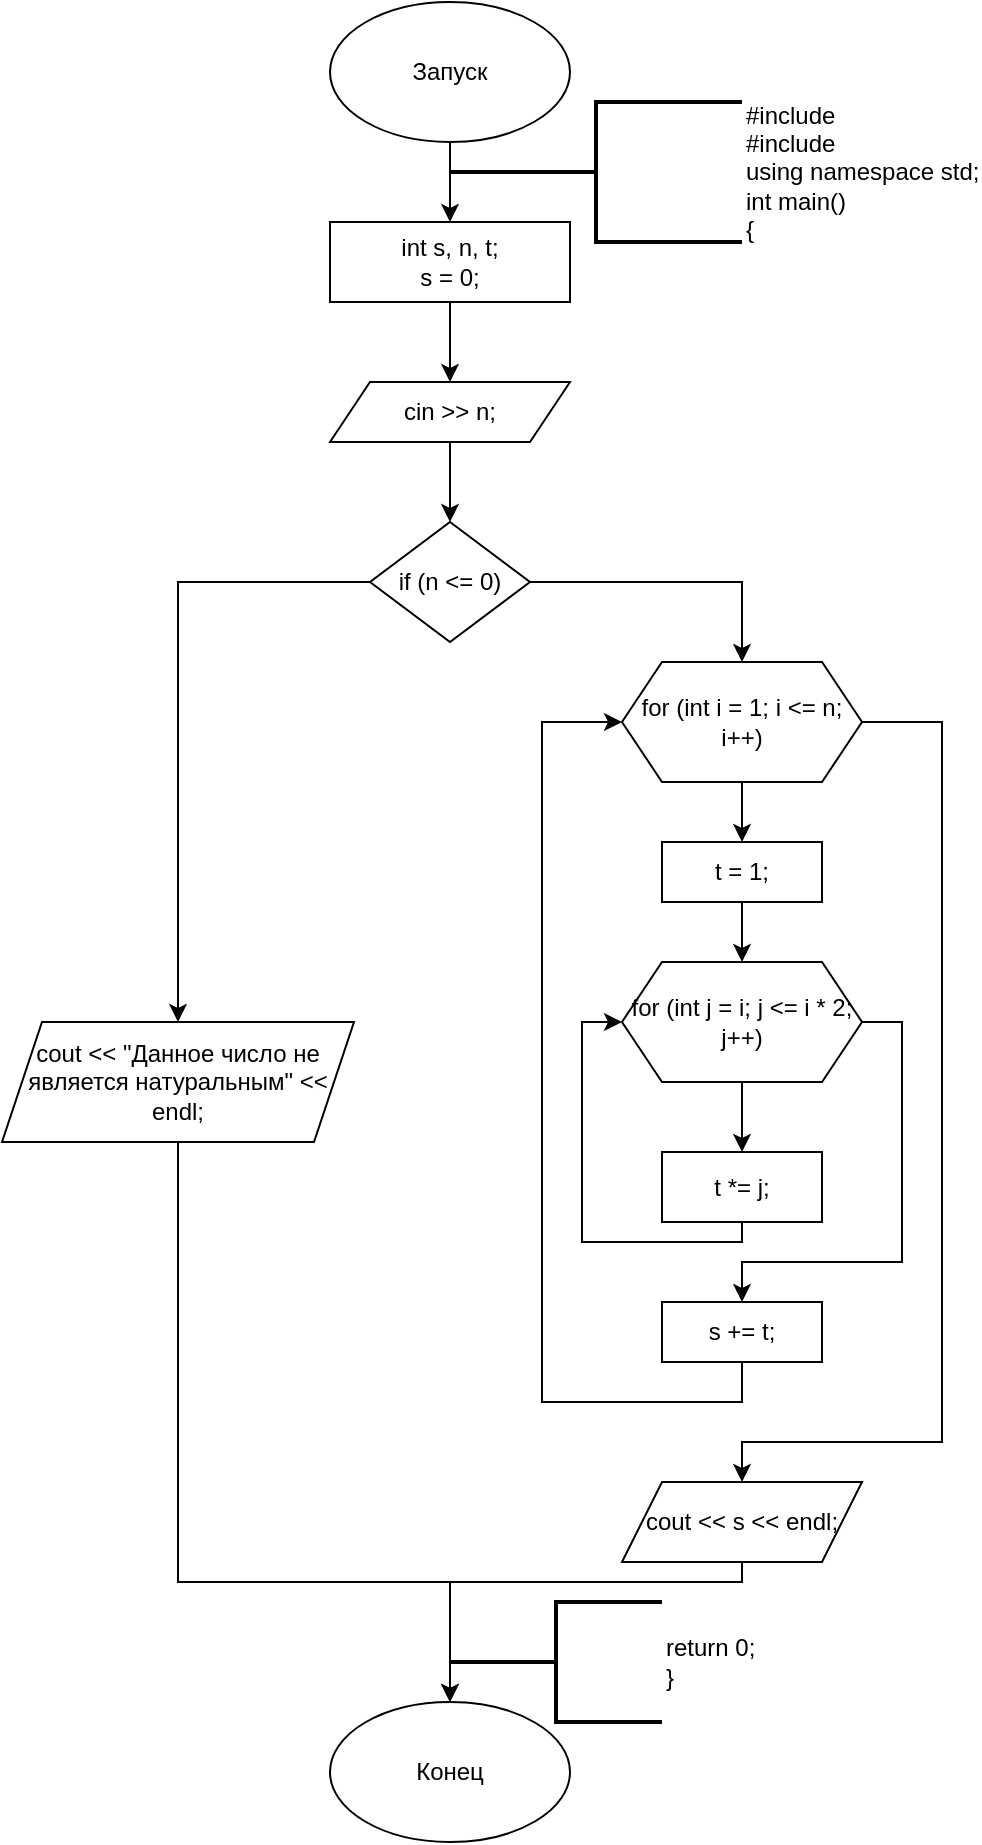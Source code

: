 <mxfile version="16.0.0" type="device"><diagram id="C5RBs43oDa-KdzZeNtuy" name="Page-1"><mxGraphModel dx="1061" dy="615" grid="1" gridSize="10" guides="1" tooltips="1" connect="1" arrows="1" fold="1" page="1" pageScale="1" pageWidth="827" pageHeight="1169" math="0" shadow="0"><root><mxCell id="WIyWlLk6GJQsqaUBKTNV-0"/><mxCell id="WIyWlLk6GJQsqaUBKTNV-1" parent="WIyWlLk6GJQsqaUBKTNV-0"/><mxCell id="9BTHpG3IdR8SB6IikJWk-1" style="edgeStyle=orthogonalEdgeStyle;rounded=0;orthogonalLoop=1;jettySize=auto;html=1;" edge="1" parent="WIyWlLk6GJQsqaUBKTNV-1" source="9BTHpG3IdR8SB6IikJWk-0" target="9BTHpG3IdR8SB6IikJWk-2"><mxGeometry relative="1" as="geometry"><mxPoint x="414" y="140" as="targetPoint"/></mxGeometry></mxCell><mxCell id="9BTHpG3IdR8SB6IikJWk-0" value="Запуск" style="ellipse;whiteSpace=wrap;html=1;" vertex="1" parent="WIyWlLk6GJQsqaUBKTNV-1"><mxGeometry x="354" y="10" width="120" height="70" as="geometry"/></mxCell><mxCell id="9BTHpG3IdR8SB6IikJWk-4" value="" style="edgeStyle=orthogonalEdgeStyle;rounded=0;orthogonalLoop=1;jettySize=auto;html=1;" edge="1" parent="WIyWlLk6GJQsqaUBKTNV-1" source="9BTHpG3IdR8SB6IikJWk-2" target="9BTHpG3IdR8SB6IikJWk-3"><mxGeometry relative="1" as="geometry"/></mxCell><mxCell id="9BTHpG3IdR8SB6IikJWk-2" value="int s, n, t;&#10;&#9;s = 0;" style="rounded=0;whiteSpace=wrap;html=1;" vertex="1" parent="WIyWlLk6GJQsqaUBKTNV-1"><mxGeometry x="354" y="120" width="120" height="40" as="geometry"/></mxCell><mxCell id="9BTHpG3IdR8SB6IikJWk-6" value="" style="edgeStyle=orthogonalEdgeStyle;rounded=0;orthogonalLoop=1;jettySize=auto;html=1;" edge="1" parent="WIyWlLk6GJQsqaUBKTNV-1" source="9BTHpG3IdR8SB6IikJWk-3" target="9BTHpG3IdR8SB6IikJWk-5"><mxGeometry relative="1" as="geometry"/></mxCell><mxCell id="9BTHpG3IdR8SB6IikJWk-3" value="cin &gt;&gt; n;" style="shape=parallelogram;perimeter=parallelogramPerimeter;whiteSpace=wrap;html=1;fixedSize=1;rounded=0;" vertex="1" parent="WIyWlLk6GJQsqaUBKTNV-1"><mxGeometry x="354" y="200" width="120" height="30" as="geometry"/></mxCell><mxCell id="9BTHpG3IdR8SB6IikJWk-8" value="" style="edgeStyle=orthogonalEdgeStyle;rounded=0;orthogonalLoop=1;jettySize=auto;html=1;" edge="1" parent="WIyWlLk6GJQsqaUBKTNV-1" source="9BTHpG3IdR8SB6IikJWk-5" target="9BTHpG3IdR8SB6IikJWk-7"><mxGeometry relative="1" as="geometry"/></mxCell><mxCell id="9BTHpG3IdR8SB6IikJWk-10" value="" style="edgeStyle=orthogonalEdgeStyle;rounded=0;orthogonalLoop=1;jettySize=auto;html=1;" edge="1" parent="WIyWlLk6GJQsqaUBKTNV-1" source="9BTHpG3IdR8SB6IikJWk-5" target="9BTHpG3IdR8SB6IikJWk-9"><mxGeometry relative="1" as="geometry"/></mxCell><mxCell id="9BTHpG3IdR8SB6IikJWk-5" value="if (n &lt;= 0)" style="rhombus;whiteSpace=wrap;html=1;rounded=0;" vertex="1" parent="WIyWlLk6GJQsqaUBKTNV-1"><mxGeometry x="374" y="270" width="80" height="60" as="geometry"/></mxCell><mxCell id="9BTHpG3IdR8SB6IikJWk-23" style="edgeStyle=orthogonalEdgeStyle;rounded=0;orthogonalLoop=1;jettySize=auto;html=1;entryX=0.5;entryY=0;entryDx=0;entryDy=0;" edge="1" parent="WIyWlLk6GJQsqaUBKTNV-1" source="9BTHpG3IdR8SB6IikJWk-7" target="9BTHpG3IdR8SB6IikJWk-25"><mxGeometry relative="1" as="geometry"><mxPoint x="410" y="860" as="targetPoint"/><Array as="points"><mxPoint x="278" y="800"/><mxPoint x="414" y="800"/></Array></mxGeometry></mxCell><mxCell id="9BTHpG3IdR8SB6IikJWk-7" value="cout &lt;&lt; &quot;Данное число не является натуральным&quot; &lt;&lt; endl;" style="shape=parallelogram;perimeter=parallelogramPerimeter;whiteSpace=wrap;html=1;fixedSize=1;rounded=0;" vertex="1" parent="WIyWlLk6GJQsqaUBKTNV-1"><mxGeometry x="190" y="520" width="176" height="60" as="geometry"/></mxCell><mxCell id="9BTHpG3IdR8SB6IikJWk-12" value="" style="edgeStyle=orthogonalEdgeStyle;rounded=0;orthogonalLoop=1;jettySize=auto;html=1;" edge="1" parent="WIyWlLk6GJQsqaUBKTNV-1" source="9BTHpG3IdR8SB6IikJWk-9" target="9BTHpG3IdR8SB6IikJWk-11"><mxGeometry relative="1" as="geometry"/></mxCell><mxCell id="9BTHpG3IdR8SB6IikJWk-21" style="edgeStyle=orthogonalEdgeStyle;rounded=0;orthogonalLoop=1;jettySize=auto;html=1;exitX=1;exitY=0.5;exitDx=0;exitDy=0;" edge="1" parent="WIyWlLk6GJQsqaUBKTNV-1" source="9BTHpG3IdR8SB6IikJWk-9" target="9BTHpG3IdR8SB6IikJWk-22"><mxGeometry relative="1" as="geometry"><mxPoint x="560" y="770" as="targetPoint"/><Array as="points"><mxPoint x="660" y="370"/><mxPoint x="660" y="730"/><mxPoint x="560" y="730"/></Array></mxGeometry></mxCell><mxCell id="9BTHpG3IdR8SB6IikJWk-9" value="for (int i = 1; i &lt;= n; i++)" style="shape=hexagon;perimeter=hexagonPerimeter2;whiteSpace=wrap;html=1;fixedSize=1;rounded=0;" vertex="1" parent="WIyWlLk6GJQsqaUBKTNV-1"><mxGeometry x="500" y="340" width="120" height="60" as="geometry"/></mxCell><mxCell id="9BTHpG3IdR8SB6IikJWk-14" value="" style="edgeStyle=orthogonalEdgeStyle;rounded=0;orthogonalLoop=1;jettySize=auto;html=1;" edge="1" parent="WIyWlLk6GJQsqaUBKTNV-1" source="9BTHpG3IdR8SB6IikJWk-11" target="9BTHpG3IdR8SB6IikJWk-13"><mxGeometry relative="1" as="geometry"/></mxCell><mxCell id="9BTHpG3IdR8SB6IikJWk-11" value="t = 1;" style="whiteSpace=wrap;html=1;rounded=0;" vertex="1" parent="WIyWlLk6GJQsqaUBKTNV-1"><mxGeometry x="520" y="430" width="80" height="30" as="geometry"/></mxCell><mxCell id="9BTHpG3IdR8SB6IikJWk-16" value="" style="edgeStyle=orthogonalEdgeStyle;rounded=0;orthogonalLoop=1;jettySize=auto;html=1;" edge="1" parent="WIyWlLk6GJQsqaUBKTNV-1" source="9BTHpG3IdR8SB6IikJWk-13" target="9BTHpG3IdR8SB6IikJWk-15"><mxGeometry relative="1" as="geometry"/></mxCell><mxCell id="9BTHpG3IdR8SB6IikJWk-18" style="edgeStyle=orthogonalEdgeStyle;rounded=0;orthogonalLoop=1;jettySize=auto;html=1;exitX=1;exitY=0.5;exitDx=0;exitDy=0;" edge="1" parent="WIyWlLk6GJQsqaUBKTNV-1" source="9BTHpG3IdR8SB6IikJWk-13" target="9BTHpG3IdR8SB6IikJWk-19"><mxGeometry relative="1" as="geometry"><mxPoint x="560" y="660" as="targetPoint"/><Array as="points"><mxPoint x="640" y="520"/><mxPoint x="640" y="640"/><mxPoint x="560" y="640"/></Array></mxGeometry></mxCell><mxCell id="9BTHpG3IdR8SB6IikJWk-13" value="for (int j = i; j &lt;= i * 2; j++)" style="shape=hexagon;perimeter=hexagonPerimeter2;whiteSpace=wrap;html=1;fixedSize=1;rounded=0;" vertex="1" parent="WIyWlLk6GJQsqaUBKTNV-1"><mxGeometry x="500" y="490" width="120" height="60" as="geometry"/></mxCell><mxCell id="9BTHpG3IdR8SB6IikJWk-17" style="edgeStyle=orthogonalEdgeStyle;rounded=0;orthogonalLoop=1;jettySize=auto;html=1;entryX=0;entryY=0.5;entryDx=0;entryDy=0;" edge="1" parent="WIyWlLk6GJQsqaUBKTNV-1" source="9BTHpG3IdR8SB6IikJWk-15" target="9BTHpG3IdR8SB6IikJWk-13"><mxGeometry relative="1" as="geometry"><Array as="points"><mxPoint x="560" y="630"/><mxPoint x="480" y="630"/><mxPoint x="480" y="520"/></Array></mxGeometry></mxCell><mxCell id="9BTHpG3IdR8SB6IikJWk-15" value="t *= j;" style="whiteSpace=wrap;html=1;rounded=0;" vertex="1" parent="WIyWlLk6GJQsqaUBKTNV-1"><mxGeometry x="520" y="585" width="80" height="35" as="geometry"/></mxCell><mxCell id="9BTHpG3IdR8SB6IikJWk-20" style="edgeStyle=orthogonalEdgeStyle;rounded=0;orthogonalLoop=1;jettySize=auto;html=1;entryX=0;entryY=0.5;entryDx=0;entryDy=0;" edge="1" parent="WIyWlLk6GJQsqaUBKTNV-1" source="9BTHpG3IdR8SB6IikJWk-19" target="9BTHpG3IdR8SB6IikJWk-9"><mxGeometry relative="1" as="geometry"><Array as="points"><mxPoint x="560" y="710"/><mxPoint x="460" y="710"/><mxPoint x="460" y="370"/></Array></mxGeometry></mxCell><mxCell id="9BTHpG3IdR8SB6IikJWk-19" value="s += t;" style="rounded=0;whiteSpace=wrap;html=1;" vertex="1" parent="WIyWlLk6GJQsqaUBKTNV-1"><mxGeometry x="520" y="660" width="80" height="30" as="geometry"/></mxCell><mxCell id="9BTHpG3IdR8SB6IikJWk-24" style="edgeStyle=orthogonalEdgeStyle;rounded=0;orthogonalLoop=1;jettySize=auto;html=1;exitX=0.5;exitY=1;exitDx=0;exitDy=0;entryX=0.5;entryY=0;entryDx=0;entryDy=0;" edge="1" parent="WIyWlLk6GJQsqaUBKTNV-1" source="9BTHpG3IdR8SB6IikJWk-22" target="9BTHpG3IdR8SB6IikJWk-25"><mxGeometry relative="1" as="geometry"><mxPoint x="410" y="860" as="targetPoint"/><Array as="points"><mxPoint x="560" y="800"/><mxPoint x="414" y="800"/></Array></mxGeometry></mxCell><mxCell id="9BTHpG3IdR8SB6IikJWk-22" value="cout &lt;&lt; s &lt;&lt; endl;" style="shape=parallelogram;perimeter=parallelogramPerimeter;whiteSpace=wrap;html=1;fixedSize=1;" vertex="1" parent="WIyWlLk6GJQsqaUBKTNV-1"><mxGeometry x="500" y="750" width="120" height="40" as="geometry"/></mxCell><mxCell id="9BTHpG3IdR8SB6IikJWk-25" value="Конец" style="ellipse;whiteSpace=wrap;html=1;" vertex="1" parent="WIyWlLk6GJQsqaUBKTNV-1"><mxGeometry x="354" y="860" width="120" height="70" as="geometry"/></mxCell><mxCell id="9BTHpG3IdR8SB6IikJWk-26" value="return 0;&lt;br&gt;}" style="strokeWidth=2;html=1;shape=mxgraph.flowchart.annotation_2;align=left;labelPosition=right;pointerEvents=1;" vertex="1" parent="WIyWlLk6GJQsqaUBKTNV-1"><mxGeometry x="414" y="810" width="106" height="60" as="geometry"/></mxCell><mxCell id="9BTHpG3IdR8SB6IikJWk-27" value="#include &lt;iostream&gt;&#10;#include &lt;math.h&gt;&#10;using namespace std;&#10;int main()&#10;{" style="strokeWidth=2;html=1;shape=mxgraph.flowchart.annotation_2;align=left;labelPosition=right;pointerEvents=1;" vertex="1" parent="WIyWlLk6GJQsqaUBKTNV-1"><mxGeometry x="414" y="60" width="146" height="70" as="geometry"/></mxCell></root></mxGraphModel></diagram></mxfile>